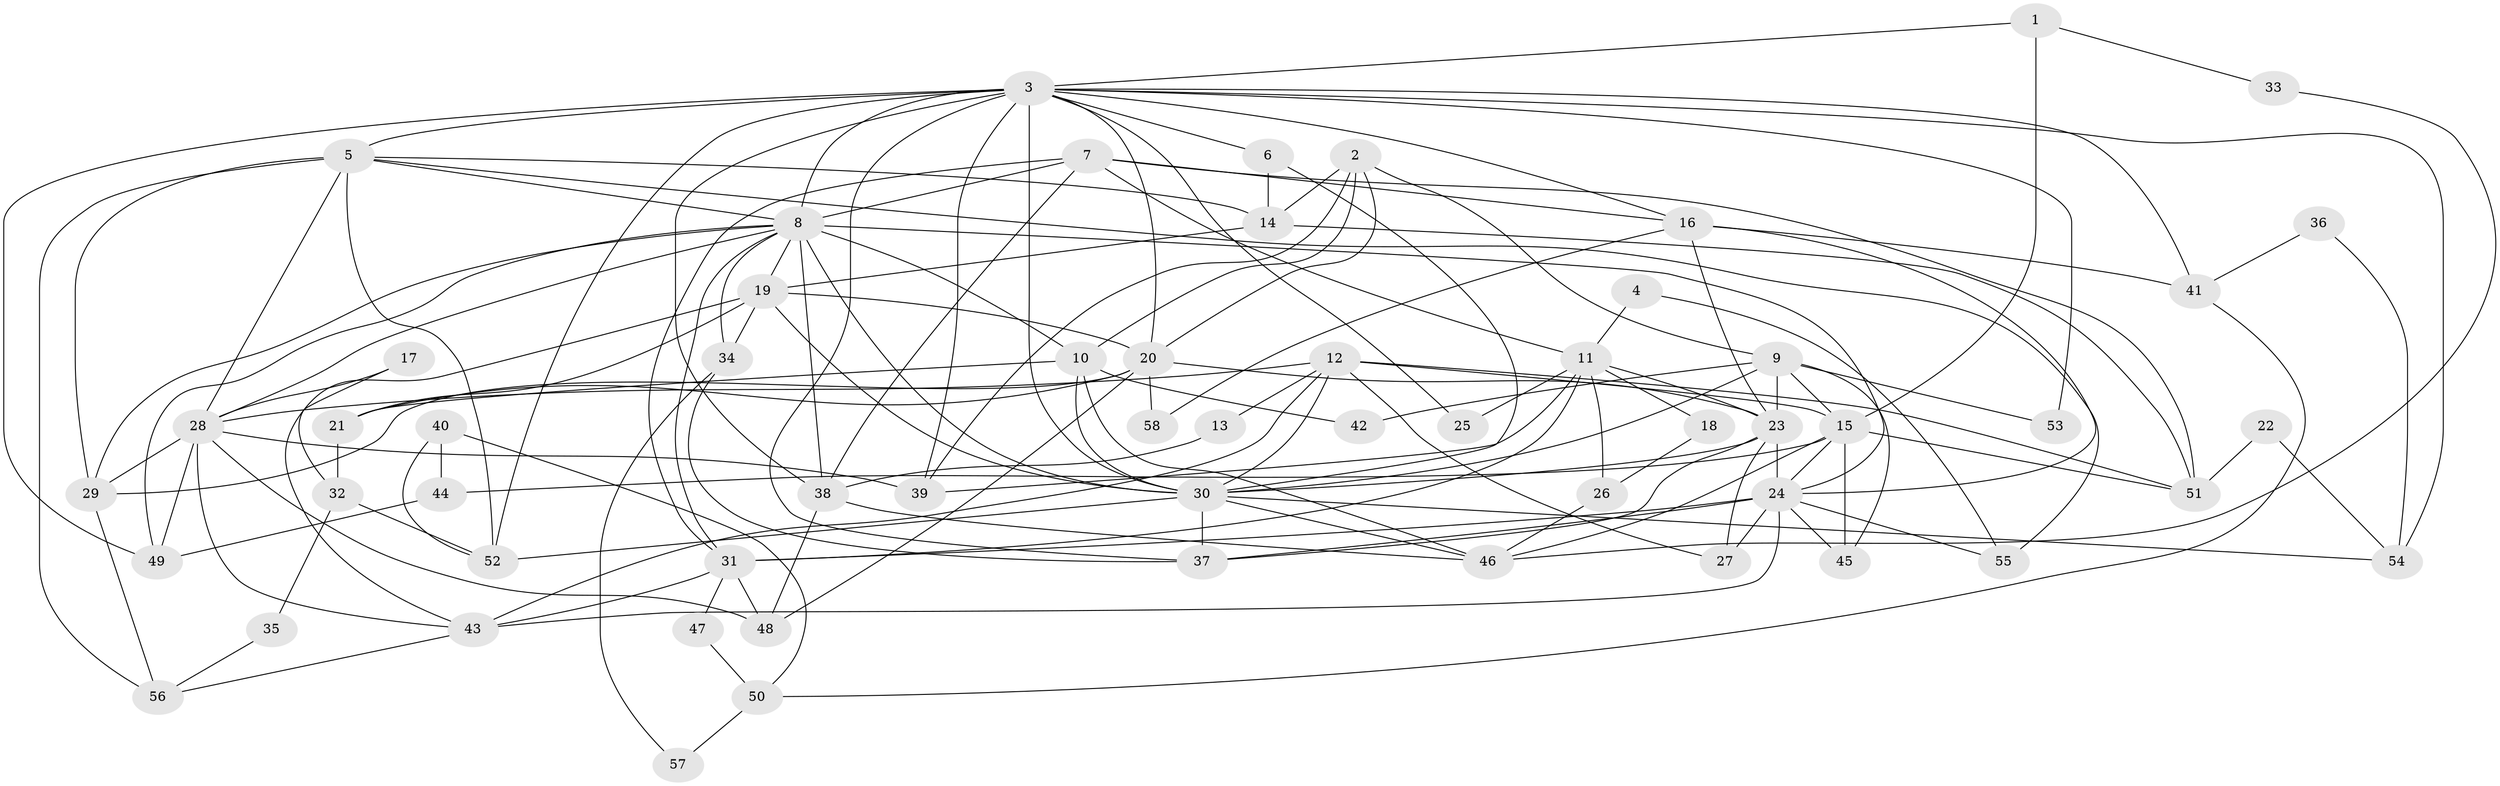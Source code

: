 // original degree distribution, {3: 0.21739130434782608, 5: 0.23478260869565218, 2: 0.2, 7: 0.05217391304347826, 4: 0.1826086956521739, 6: 0.11304347826086956}
// Generated by graph-tools (version 1.1) at 2025/51/03/04/25 22:51:02]
// undirected, 58 vertices, 143 edges
graph export_dot {
  node [color=gray90,style=filled];
  1;
  2;
  3;
  4;
  5;
  6;
  7;
  8;
  9;
  10;
  11;
  12;
  13;
  14;
  15;
  16;
  17;
  18;
  19;
  20;
  21;
  22;
  23;
  24;
  25;
  26;
  27;
  28;
  29;
  30;
  31;
  32;
  33;
  34;
  35;
  36;
  37;
  38;
  39;
  40;
  41;
  42;
  43;
  44;
  45;
  46;
  47;
  48;
  49;
  50;
  51;
  52;
  53;
  54;
  55;
  56;
  57;
  58;
  1 -- 3 [weight=1.0];
  1 -- 15 [weight=1.0];
  1 -- 33 [weight=1.0];
  2 -- 9 [weight=1.0];
  2 -- 10 [weight=1.0];
  2 -- 14 [weight=1.0];
  2 -- 20 [weight=1.0];
  2 -- 39 [weight=1.0];
  3 -- 5 [weight=1.0];
  3 -- 6 [weight=1.0];
  3 -- 8 [weight=4.0];
  3 -- 16 [weight=1.0];
  3 -- 20 [weight=2.0];
  3 -- 25 [weight=1.0];
  3 -- 30 [weight=1.0];
  3 -- 37 [weight=1.0];
  3 -- 38 [weight=1.0];
  3 -- 39 [weight=1.0];
  3 -- 41 [weight=2.0];
  3 -- 49 [weight=1.0];
  3 -- 52 [weight=1.0];
  3 -- 53 [weight=1.0];
  3 -- 54 [weight=1.0];
  4 -- 11 [weight=1.0];
  4 -- 55 [weight=1.0];
  5 -- 8 [weight=2.0];
  5 -- 14 [weight=1.0];
  5 -- 28 [weight=1.0];
  5 -- 29 [weight=1.0];
  5 -- 52 [weight=1.0];
  5 -- 55 [weight=1.0];
  5 -- 56 [weight=1.0];
  6 -- 14 [weight=1.0];
  6 -- 30 [weight=1.0];
  7 -- 8 [weight=2.0];
  7 -- 11 [weight=1.0];
  7 -- 16 [weight=2.0];
  7 -- 31 [weight=1.0];
  7 -- 38 [weight=1.0];
  7 -- 51 [weight=1.0];
  8 -- 10 [weight=1.0];
  8 -- 19 [weight=2.0];
  8 -- 24 [weight=1.0];
  8 -- 28 [weight=1.0];
  8 -- 29 [weight=1.0];
  8 -- 30 [weight=1.0];
  8 -- 31 [weight=1.0];
  8 -- 34 [weight=1.0];
  8 -- 38 [weight=1.0];
  8 -- 49 [weight=1.0];
  9 -- 15 [weight=1.0];
  9 -- 23 [weight=4.0];
  9 -- 30 [weight=1.0];
  9 -- 42 [weight=1.0];
  9 -- 45 [weight=1.0];
  9 -- 53 [weight=1.0];
  10 -- 21 [weight=1.0];
  10 -- 30 [weight=2.0];
  10 -- 42 [weight=1.0];
  10 -- 46 [weight=1.0];
  11 -- 18 [weight=1.0];
  11 -- 23 [weight=1.0];
  11 -- 25 [weight=1.0];
  11 -- 26 [weight=1.0];
  11 -- 31 [weight=2.0];
  11 -- 39 [weight=1.0];
  12 -- 13 [weight=1.0];
  12 -- 15 [weight=1.0];
  12 -- 27 [weight=3.0];
  12 -- 28 [weight=2.0];
  12 -- 30 [weight=1.0];
  12 -- 43 [weight=1.0];
  12 -- 51 [weight=1.0];
  13 -- 38 [weight=1.0];
  14 -- 19 [weight=1.0];
  14 -- 51 [weight=1.0];
  15 -- 24 [weight=1.0];
  15 -- 44 [weight=1.0];
  15 -- 45 [weight=1.0];
  15 -- 46 [weight=1.0];
  15 -- 51 [weight=1.0];
  16 -- 23 [weight=1.0];
  16 -- 24 [weight=1.0];
  16 -- 41 [weight=2.0];
  16 -- 58 [weight=1.0];
  17 -- 28 [weight=1.0];
  17 -- 32 [weight=1.0];
  18 -- 26 [weight=1.0];
  19 -- 20 [weight=2.0];
  19 -- 21 [weight=1.0];
  19 -- 30 [weight=1.0];
  19 -- 34 [weight=1.0];
  19 -- 43 [weight=1.0];
  20 -- 21 [weight=1.0];
  20 -- 23 [weight=1.0];
  20 -- 29 [weight=2.0];
  20 -- 48 [weight=1.0];
  20 -- 58 [weight=1.0];
  21 -- 32 [weight=1.0];
  22 -- 51 [weight=1.0];
  22 -- 54 [weight=1.0];
  23 -- 24 [weight=3.0];
  23 -- 27 [weight=1.0];
  23 -- 30 [weight=1.0];
  23 -- 37 [weight=1.0];
  24 -- 27 [weight=3.0];
  24 -- 31 [weight=1.0];
  24 -- 37 [weight=1.0];
  24 -- 43 [weight=1.0];
  24 -- 45 [weight=1.0];
  24 -- 55 [weight=1.0];
  26 -- 46 [weight=1.0];
  28 -- 29 [weight=1.0];
  28 -- 39 [weight=1.0];
  28 -- 43 [weight=1.0];
  28 -- 48 [weight=1.0];
  28 -- 49 [weight=1.0];
  29 -- 56 [weight=1.0];
  30 -- 37 [weight=2.0];
  30 -- 46 [weight=1.0];
  30 -- 52 [weight=1.0];
  30 -- 54 [weight=1.0];
  31 -- 43 [weight=1.0];
  31 -- 47 [weight=1.0];
  31 -- 48 [weight=1.0];
  32 -- 35 [weight=1.0];
  32 -- 52 [weight=1.0];
  33 -- 46 [weight=1.0];
  34 -- 37 [weight=1.0];
  34 -- 57 [weight=1.0];
  35 -- 56 [weight=1.0];
  36 -- 41 [weight=1.0];
  36 -- 54 [weight=1.0];
  38 -- 46 [weight=1.0];
  38 -- 48 [weight=1.0];
  40 -- 44 [weight=1.0];
  40 -- 50 [weight=1.0];
  40 -- 52 [weight=1.0];
  41 -- 50 [weight=1.0];
  43 -- 56 [weight=1.0];
  44 -- 49 [weight=1.0];
  47 -- 50 [weight=1.0];
  50 -- 57 [weight=1.0];
}
